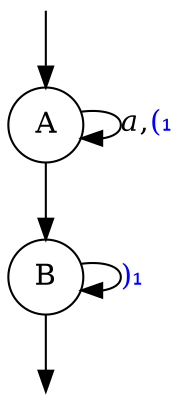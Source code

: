 digraph {
    node [shape=circle]
    Q1 [style=invisible, height=0, width=0, fixedsize=true];
    Q0 [style=invisible, height=0, width=0, fixedsize=true]

    Q0 -> A;
    A -> A [label=<<i>a</i>,<FONT COLOR="blue">(₁</FONT>> ];
    A -> B 
    B -> B [label=<<FONT COLOR="blue">)₁</FONT>> ];
    B -> Q1;
}